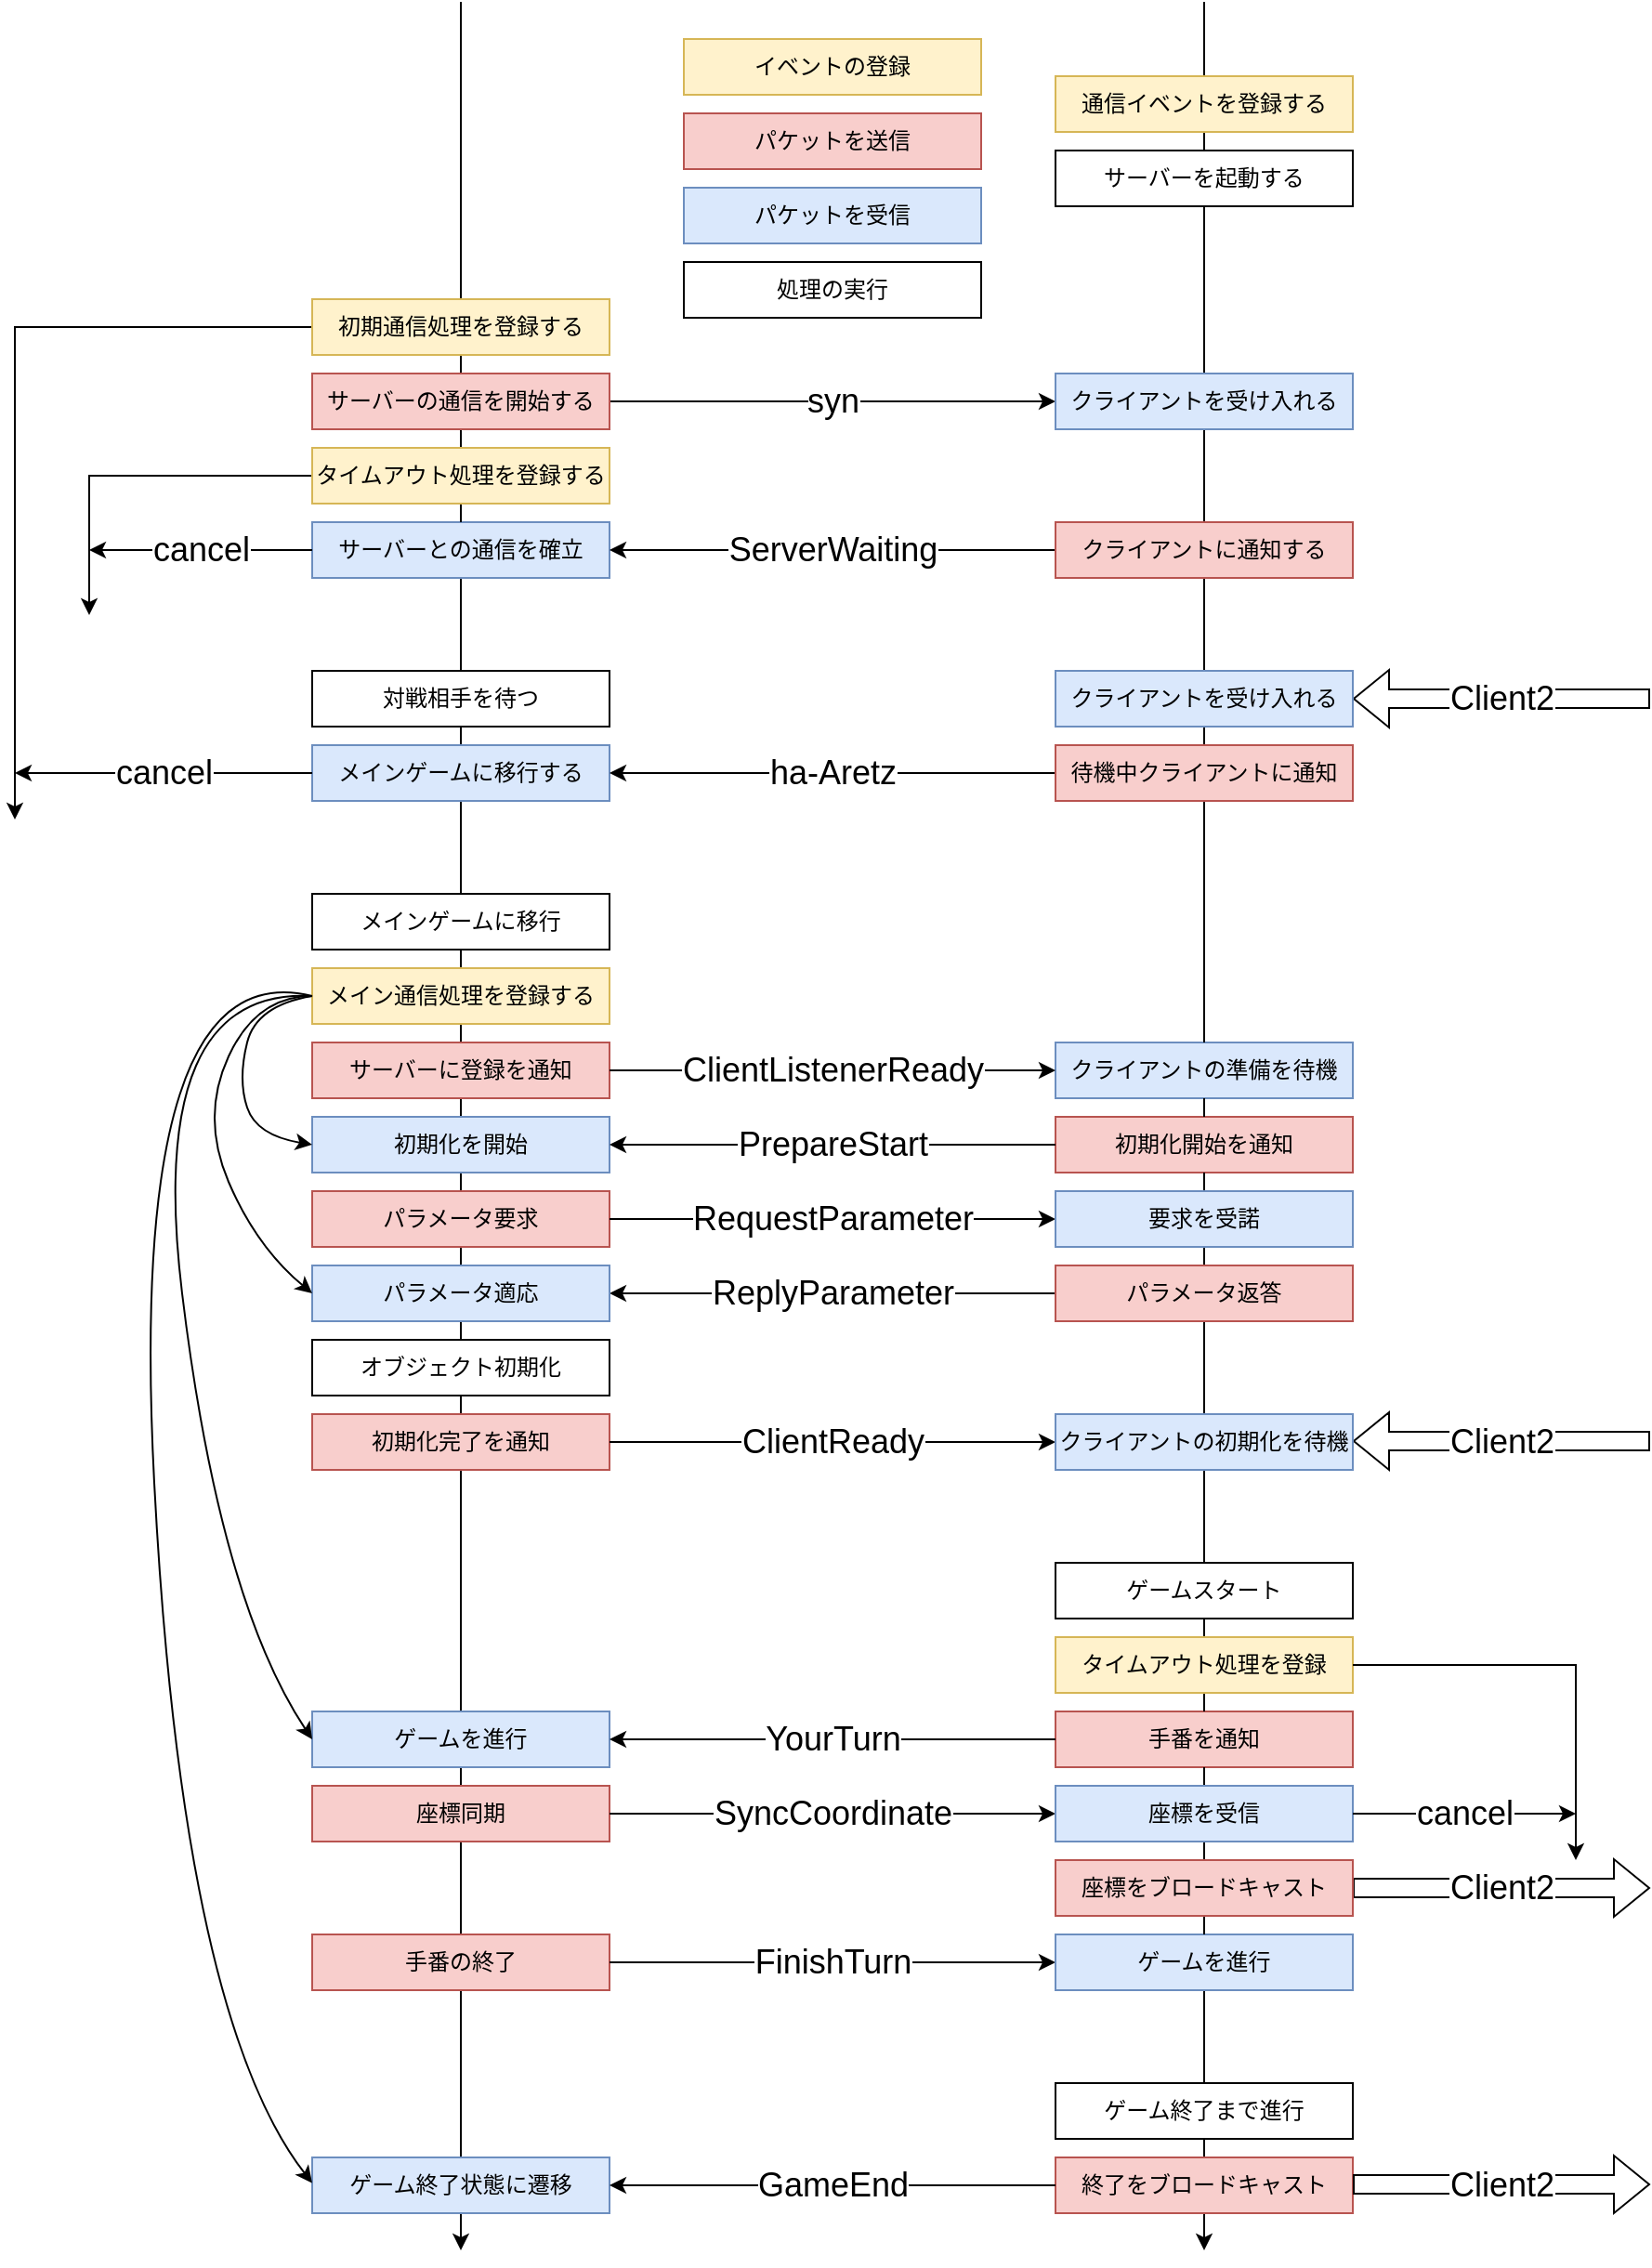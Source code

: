 <mxfile version="16.1.0" type="github"><diagram id="NUluu7tc10zz1xl4WvbY" name="Page-1"><mxGraphModel dx="2268" dy="750" grid="1" gridSize="10" guides="1" tooltips="1" connect="1" arrows="1" fold="1" page="1" pageScale="1" pageWidth="850" pageHeight="1100" math="0" shadow="0"><root><mxCell id="0"/><mxCell id="1" parent="0"/><mxCell id="Td9VAWPzhndQWei5ECP4-1" value="" style="endArrow=classic;html=1;rounded=0;startArrow=none;" edge="1" parent="1" source="Td9VAWPzhndQWei5ECP4-14"><mxGeometry width="50" height="50" relative="1" as="geometry"><mxPoint x="200" y="120" as="sourcePoint"/><mxPoint x="200" y="1250" as="targetPoint"/></mxGeometry></mxCell><mxCell id="Td9VAWPzhndQWei5ECP4-2" value="" style="endArrow=classic;html=1;rounded=0;startArrow=none;" edge="1" parent="1" source="Td9VAWPzhndQWei5ECP4-92"><mxGeometry width="50" height="50" relative="1" as="geometry"><mxPoint x="600" y="40" as="sourcePoint"/><mxPoint x="600" y="1250" as="targetPoint"/></mxGeometry></mxCell><mxCell id="Td9VAWPzhndQWei5ECP4-5" value="" style="endArrow=none;html=1;rounded=0;" edge="1" parent="1" target="Td9VAWPzhndQWei5ECP4-4"><mxGeometry width="50" height="50" relative="1" as="geometry"><mxPoint x="200" y="40" as="sourcePoint"/><mxPoint x="200" y="600" as="targetPoint"/></mxGeometry></mxCell><mxCell id="Td9VAWPzhndQWei5ECP4-8" value="&lt;font style=&quot;font-size: 18px&quot;&gt;syn&lt;/font&gt;" style="endArrow=classic;html=1;rounded=0;exitX=1;exitY=0.5;exitDx=0;exitDy=0;entryX=0;entryY=0.5;entryDx=0;entryDy=0;" edge="1" parent="1" source="Td9VAWPzhndQWei5ECP4-4" target="Td9VAWPzhndQWei5ECP4-9"><mxGeometry width="50" height="50" relative="1" as="geometry"><mxPoint x="410" y="390" as="sourcePoint"/><mxPoint x="460" y="340" as="targetPoint"/><Array as="points"><mxPoint x="400" y="255"/></Array></mxGeometry></mxCell><mxCell id="Td9VAWPzhndQWei5ECP4-13" value="" style="endArrow=classic;html=1;rounded=0;fontSize=18;exitX=0;exitY=0.5;exitDx=0;exitDy=0;" edge="1" parent="1" source="Td9VAWPzhndQWei5ECP4-10"><mxGeometry width="50" height="50" relative="1" as="geometry"><mxPoint x="410" y="440" as="sourcePoint"/><mxPoint y="370" as="targetPoint"/><Array as="points"><mxPoint y="295"/></Array></mxGeometry></mxCell><mxCell id="Td9VAWPzhndQWei5ECP4-14" value="サーバーとの通信を確立" style="rounded=0;whiteSpace=wrap;html=1;fillColor=#dae8fc;strokeColor=#6c8ebf;" vertex="1" parent="1"><mxGeometry x="120" y="320" width="160" height="30" as="geometry"/></mxCell><mxCell id="Td9VAWPzhndQWei5ECP4-15" value="" style="endArrow=none;html=1;rounded=0;startArrow=none;" edge="1" parent="1" source="Td9VAWPzhndQWei5ECP4-4" target="Td9VAWPzhndQWei5ECP4-14"><mxGeometry width="50" height="50" relative="1" as="geometry"><mxPoint x="200" y="270" as="sourcePoint"/><mxPoint x="200" y="600" as="targetPoint"/></mxGeometry></mxCell><mxCell id="Td9VAWPzhndQWei5ECP4-16" value="ServerWaiting" style="endArrow=classic;html=1;rounded=0;fontSize=18;exitX=0;exitY=0.5;exitDx=0;exitDy=0;entryX=1;entryY=0.5;entryDx=0;entryDy=0;" edge="1" parent="1" source="Td9VAWPzhndQWei5ECP4-11" target="Td9VAWPzhndQWei5ECP4-14"><mxGeometry width="50" height="50" relative="1" as="geometry"><mxPoint x="410" y="440" as="sourcePoint"/><mxPoint x="460" y="390" as="targetPoint"/></mxGeometry></mxCell><mxCell id="Td9VAWPzhndQWei5ECP4-17" value="&lt;div&gt;cancel&lt;/div&gt;" style="endArrow=classic;html=1;rounded=0;fontSize=18;exitX=0;exitY=0.5;exitDx=0;exitDy=0;" edge="1" parent="1" source="Td9VAWPzhndQWei5ECP4-14"><mxGeometry width="50" height="50" relative="1" as="geometry"><mxPoint x="410" y="440" as="sourcePoint"/><mxPoint y="335" as="targetPoint"/></mxGeometry></mxCell><mxCell id="Td9VAWPzhndQWei5ECP4-19" value="対戦相手を待つ" style="rounded=0;whiteSpace=wrap;html=1;" vertex="1" parent="1"><mxGeometry x="120" y="400" width="160" height="30" as="geometry"/></mxCell><mxCell id="Td9VAWPzhndQWei5ECP4-26" value="Client2" style="shape=flexArrow;endArrow=classic;html=1;rounded=0;fontSize=18;entryX=1;entryY=0.5;entryDx=0;entryDy=0;" edge="1" parent="1" target="Td9VAWPzhndQWei5ECP4-22"><mxGeometry width="50" height="50" relative="1" as="geometry"><mxPoint x="840" y="415" as="sourcePoint"/><mxPoint x="460" y="330" as="targetPoint"/></mxGeometry></mxCell><mxCell id="Td9VAWPzhndQWei5ECP4-30" value="メインゲームに移行する" style="rounded=0;whiteSpace=wrap;html=1;fillColor=#dae8fc;strokeColor=#6c8ebf;" vertex="1" parent="1"><mxGeometry x="120" y="440" width="160" height="30" as="geometry"/></mxCell><mxCell id="Td9VAWPzhndQWei5ECP4-31" value="ha-Aretz" style="endArrow=classic;html=1;rounded=0;fontSize=18;exitX=0;exitY=0.5;exitDx=0;exitDy=0;entryX=1;entryY=0.5;entryDx=0;entryDy=0;" edge="1" parent="1" source="Td9VAWPzhndQWei5ECP4-28" target="Td9VAWPzhndQWei5ECP4-30"><mxGeometry width="50" height="50" relative="1" as="geometry"><mxPoint x="380" y="410" as="sourcePoint"/><mxPoint x="430" y="360" as="targetPoint"/></mxGeometry></mxCell><mxCell id="Td9VAWPzhndQWei5ECP4-32" value="" style="endArrow=classic;html=1;rounded=0;fontSize=18;exitX=0;exitY=0.5;exitDx=0;exitDy=0;" edge="1" parent="1" source="Td9VAWPzhndQWei5ECP4-12"><mxGeometry width="50" height="50" relative="1" as="geometry"><mxPoint x="380" y="410" as="sourcePoint"/><mxPoint x="-40" y="480" as="targetPoint"/><Array as="points"><mxPoint x="-40" y="215"/></Array></mxGeometry></mxCell><mxCell id="Td9VAWPzhndQWei5ECP4-33" value="" style="endArrow=classic;html=1;rounded=0;fontSize=18;exitX=0;exitY=0.5;exitDx=0;exitDy=0;" edge="1" parent="1" source="Td9VAWPzhndQWei5ECP4-30"><mxGeometry width="50" height="50" relative="1" as="geometry"><mxPoint x="380" y="410" as="sourcePoint"/><mxPoint x="-40" y="455" as="targetPoint"/></mxGeometry></mxCell><mxCell id="Td9VAWPzhndQWei5ECP4-34" value="&lt;div&gt;cancel&lt;/div&gt;" style="edgeLabel;html=1;align=center;verticalAlign=middle;resizable=0;points=[];fontSize=18;" vertex="1" connectable="0" parent="Td9VAWPzhndQWei5ECP4-33"><mxGeometry x="-0.212" y="4" relative="1" as="geometry"><mxPoint x="-17" y="-4" as="offset"/></mxGeometry></mxCell><mxCell id="Td9VAWPzhndQWei5ECP4-35" value="メインゲームに移行" style="rounded=0;whiteSpace=wrap;html=1;" vertex="1" parent="1"><mxGeometry x="120" y="520" width="160" height="30" as="geometry"/></mxCell><mxCell id="Td9VAWPzhndQWei5ECP4-36" value="メイン通信処理を登録する" style="rounded=0;whiteSpace=wrap;html=1;fillColor=#fff2cc;strokeColor=#d6b656;" vertex="1" parent="1"><mxGeometry x="120" y="560" width="160" height="30" as="geometry"/></mxCell><mxCell id="Td9VAWPzhndQWei5ECP4-38" value="サーバーに登録を通知" style="rounded=0;whiteSpace=wrap;html=1;fillColor=#f8cecc;strokeColor=#b85450;" vertex="1" parent="1"><mxGeometry x="120" y="600" width="160" height="30" as="geometry"/></mxCell><mxCell id="Td9VAWPzhndQWei5ECP4-40" value="クライアントの準備を待機" style="rounded=0;whiteSpace=wrap;html=1;fillColor=#dae8fc;strokeColor=#6c8ebf;" vertex="1" parent="1"><mxGeometry x="520" y="600" width="160" height="30" as="geometry"/></mxCell><mxCell id="Td9VAWPzhndQWei5ECP4-41" value="" style="endArrow=none;html=1;rounded=0;" edge="1" parent="1" target="Td9VAWPzhndQWei5ECP4-40"><mxGeometry width="50" height="50" relative="1" as="geometry"><mxPoint x="600" y="40" as="sourcePoint"/><mxPoint x="600" y="760" as="targetPoint"/></mxGeometry></mxCell><mxCell id="Td9VAWPzhndQWei5ECP4-42" value="ClientListenerReady" style="endArrow=classic;html=1;rounded=0;fontSize=18;exitX=1;exitY=0.5;exitDx=0;exitDy=0;entryX=0;entryY=0.5;entryDx=0;entryDy=0;" edge="1" parent="1" source="Td9VAWPzhndQWei5ECP4-38" target="Td9VAWPzhndQWei5ECP4-40"><mxGeometry width="50" height="50" relative="1" as="geometry"><mxPoint x="430" y="470" as="sourcePoint"/><mxPoint x="480" y="420" as="targetPoint"/></mxGeometry></mxCell><mxCell id="Td9VAWPzhndQWei5ECP4-44" value="初期化開始を通知" style="rounded=0;whiteSpace=wrap;html=1;fillColor=#f8cecc;strokeColor=#b85450;" vertex="1" parent="1"><mxGeometry x="520" y="640" width="160" height="30" as="geometry"/></mxCell><mxCell id="Td9VAWPzhndQWei5ECP4-45" value="" style="endArrow=none;html=1;rounded=0;startArrow=none;" edge="1" parent="1" source="Td9VAWPzhndQWei5ECP4-40" target="Td9VAWPzhndQWei5ECP4-44"><mxGeometry width="50" height="50" relative="1" as="geometry"><mxPoint x="600" y="630" as="sourcePoint"/><mxPoint x="600" y="760" as="targetPoint"/></mxGeometry></mxCell><mxCell id="Td9VAWPzhndQWei5ECP4-47" value="初期化を開始" style="rounded=0;whiteSpace=wrap;html=1;fillColor=#dae8fc;strokeColor=#6c8ebf;" vertex="1" parent="1"><mxGeometry x="120" y="640" width="160" height="30" as="geometry"/></mxCell><mxCell id="Td9VAWPzhndQWei5ECP4-48" value="" style="endArrow=classic;html=1;rounded=0;fontSize=18;exitX=0;exitY=0.5;exitDx=0;exitDy=0;entryX=1;entryY=0.5;entryDx=0;entryDy=0;" edge="1" parent="1" source="Td9VAWPzhndQWei5ECP4-44" target="Td9VAWPzhndQWei5ECP4-47"><mxGeometry width="50" height="50" relative="1" as="geometry"><mxPoint x="430" y="620" as="sourcePoint"/><mxPoint x="480" y="570" as="targetPoint"/></mxGeometry></mxCell><mxCell id="Td9VAWPzhndQWei5ECP4-51" value="PrepareStart" style="edgeLabel;html=1;align=center;verticalAlign=middle;resizable=0;points=[];fontSize=18;" vertex="1" connectable="0" parent="Td9VAWPzhndQWei5ECP4-48"><mxGeometry x="-0.125" y="2" relative="1" as="geometry"><mxPoint x="-15" y="-2" as="offset"/></mxGeometry></mxCell><mxCell id="Td9VAWPzhndQWei5ECP4-54" value="" style="curved=1;endArrow=classic;html=1;rounded=0;fontSize=18;exitX=0;exitY=0.5;exitDx=0;exitDy=0;entryX=0;entryY=0.5;entryDx=0;entryDy=0;" edge="1" parent="1" source="Td9VAWPzhndQWei5ECP4-36" target="Td9VAWPzhndQWei5ECP4-47"><mxGeometry width="50" height="50" relative="1" as="geometry"><mxPoint x="430" y="530" as="sourcePoint"/><mxPoint x="480" y="480" as="targetPoint"/><Array as="points"><mxPoint x="90" y="580"/><mxPoint x="80" y="620"/><mxPoint x="90" y="650"/></Array></mxGeometry></mxCell><mxCell id="Td9VAWPzhndQWei5ECP4-55" value="パラメータ要求" style="rounded=0;whiteSpace=wrap;html=1;fillColor=#f8cecc;strokeColor=#b85450;" vertex="1" parent="1"><mxGeometry x="120" y="680" width="160" height="30" as="geometry"/></mxCell><mxCell id="Td9VAWPzhndQWei5ECP4-59" value="" style="endArrow=classic;html=1;rounded=0;fontSize=18;exitX=1;exitY=0.5;exitDx=0;exitDy=0;entryX=0;entryY=0.5;entryDx=0;entryDy=0;" edge="1" parent="1" source="Td9VAWPzhndQWei5ECP4-55" target="Td9VAWPzhndQWei5ECP4-57"><mxGeometry width="50" height="50" relative="1" as="geometry"><mxPoint x="430" y="770" as="sourcePoint"/><mxPoint x="480" y="720" as="targetPoint"/></mxGeometry></mxCell><mxCell id="Td9VAWPzhndQWei5ECP4-61" value="RequestParameter" style="edgeLabel;html=1;align=center;verticalAlign=middle;resizable=0;points=[];fontSize=18;" vertex="1" connectable="0" parent="Td9VAWPzhndQWei5ECP4-59"><mxGeometry x="0.325" relative="1" as="geometry"><mxPoint x="-39" as="offset"/></mxGeometry></mxCell><mxCell id="Td9VAWPzhndQWei5ECP4-63" value="" style="endArrow=classic;html=1;rounded=0;fontSize=18;exitX=0;exitY=0.5;exitDx=0;exitDy=0;entryX=1;entryY=0.5;entryDx=0;entryDy=0;" edge="1" parent="1" source="Td9VAWPzhndQWei5ECP4-62" target="Td9VAWPzhndQWei5ECP4-64"><mxGeometry width="50" height="50" relative="1" as="geometry"><mxPoint x="430" y="770" as="sourcePoint"/><mxPoint x="480" y="720" as="targetPoint"/></mxGeometry></mxCell><mxCell id="Td9VAWPzhndQWei5ECP4-65" value="ReplyParameter" style="edgeLabel;html=1;align=center;verticalAlign=middle;resizable=0;points=[];fontSize=18;" vertex="1" connectable="0" parent="Td9VAWPzhndQWei5ECP4-63"><mxGeometry x="-0.333" y="2" relative="1" as="geometry"><mxPoint x="-40" y="-2" as="offset"/></mxGeometry></mxCell><mxCell id="Td9VAWPzhndQWei5ECP4-64" value="パラメータ適応" style="rounded=0;whiteSpace=wrap;html=1;fillColor=#dae8fc;strokeColor=#6c8ebf;" vertex="1" parent="1"><mxGeometry x="120" y="720" width="160" height="30" as="geometry"/></mxCell><mxCell id="Td9VAWPzhndQWei5ECP4-66" value="" style="curved=1;endArrow=classic;html=1;rounded=0;fontSize=18;exitX=0;exitY=0.5;exitDx=0;exitDy=0;entryX=0;entryY=0.5;entryDx=0;entryDy=0;" edge="1" parent="1" source="Td9VAWPzhndQWei5ECP4-36" target="Td9VAWPzhndQWei5ECP4-64"><mxGeometry width="50" height="50" relative="1" as="geometry"><mxPoint x="130" y="585" as="sourcePoint"/><mxPoint x="130" y="665" as="targetPoint"/><Array as="points"><mxPoint x="90" y="575"/><mxPoint x="60" y="640"/><mxPoint x="90" y="710"/></Array></mxGeometry></mxCell><mxCell id="Td9VAWPzhndQWei5ECP4-67" value="オブジェクト初期化" style="rounded=0;whiteSpace=wrap;html=1;" vertex="1" parent="1"><mxGeometry x="120" y="760" width="160" height="30" as="geometry"/></mxCell><mxCell id="Td9VAWPzhndQWei5ECP4-68" value="初期化完了を通知" style="rounded=0;whiteSpace=wrap;html=1;fillColor=#f8cecc;strokeColor=#b85450;" vertex="1" parent="1"><mxGeometry x="120" y="800" width="160" height="30" as="geometry"/></mxCell><mxCell id="Td9VAWPzhndQWei5ECP4-69" value="" style="endArrow=classic;html=1;rounded=0;fontSize=18;entryX=0;entryY=0.5;entryDx=0;entryDy=0;exitX=1;exitY=0.5;exitDx=0;exitDy=0;" edge="1" parent="1" source="Td9VAWPzhndQWei5ECP4-68" target="Td9VAWPzhndQWei5ECP4-70"><mxGeometry width="50" height="50" relative="1" as="geometry"><mxPoint x="280" y="810" as="sourcePoint"/><mxPoint x="330" y="760" as="targetPoint"/></mxGeometry></mxCell><mxCell id="Td9VAWPzhndQWei5ECP4-71" value="ClientReady" style="edgeLabel;html=1;align=center;verticalAlign=middle;resizable=0;points=[];fontSize=18;" vertex="1" connectable="0" parent="Td9VAWPzhndQWei5ECP4-69"><mxGeometry x="0.325" y="-1" relative="1" as="geometry"><mxPoint x="-39" y="-1" as="offset"/></mxGeometry></mxCell><mxCell id="Td9VAWPzhndQWei5ECP4-72" value="Client2" style="shape=flexArrow;endArrow=classic;html=1;rounded=0;fontSize=18;entryX=1;entryY=0.5;entryDx=0;entryDy=0;" edge="1" parent="1"><mxGeometry width="50" height="50" relative="1" as="geometry"><mxPoint x="840" y="814.5" as="sourcePoint"/><mxPoint x="680" y="814.5" as="targetPoint"/></mxGeometry></mxCell><mxCell id="Td9VAWPzhndQWei5ECP4-75" value="手番を通知" style="rounded=0;whiteSpace=wrap;html=1;fillColor=#f8cecc;strokeColor=#b85450;" vertex="1" parent="1"><mxGeometry x="520" y="960" width="160" height="30" as="geometry"/></mxCell><mxCell id="Td9VAWPzhndQWei5ECP4-76" value="" style="endArrow=none;html=1;rounded=0;startArrow=none;" edge="1" parent="1" source="Td9VAWPzhndQWei5ECP4-44" target="Td9VAWPzhndQWei5ECP4-75"><mxGeometry width="50" height="50" relative="1" as="geometry"><mxPoint x="600" y="670" as="sourcePoint"/><mxPoint x="600" y="1090" as="targetPoint"/></mxGeometry></mxCell><mxCell id="Td9VAWPzhndQWei5ECP4-77" value="ゲームを進行" style="rounded=0;whiteSpace=wrap;html=1;fillColor=#dae8fc;strokeColor=#6c8ebf;" vertex="1" parent="1"><mxGeometry x="120" y="960" width="160" height="30" as="geometry"/></mxCell><mxCell id="Td9VAWPzhndQWei5ECP4-78" value="" style="endArrow=classic;html=1;rounded=0;fontSize=18;exitX=0;exitY=0.5;exitDx=0;exitDy=0;entryX=1;entryY=0.5;entryDx=0;entryDy=0;" edge="1" parent="1" source="Td9VAWPzhndQWei5ECP4-75" target="Td9VAWPzhndQWei5ECP4-77"><mxGeometry width="50" height="50" relative="1" as="geometry"><mxPoint x="430" y="920" as="sourcePoint"/><mxPoint x="480" y="870" as="targetPoint"/></mxGeometry></mxCell><mxCell id="Td9VAWPzhndQWei5ECP4-82" value="YourTurn" style="edgeLabel;html=1;align=center;verticalAlign=middle;resizable=0;points=[];fontSize=18;" vertex="1" connectable="0" parent="Td9VAWPzhndQWei5ECP4-78"><mxGeometry x="-0.108" y="1" relative="1" as="geometry"><mxPoint x="-13" y="-1" as="offset"/></mxGeometry></mxCell><mxCell id="Td9VAWPzhndQWei5ECP4-57" value="要求を受諾" style="rounded=0;whiteSpace=wrap;html=1;fillColor=#dae8fc;strokeColor=#6c8ebf;" vertex="1" parent="1"><mxGeometry x="520" y="680" width="160" height="30" as="geometry"/></mxCell><mxCell id="Td9VAWPzhndQWei5ECP4-62" value="パラメータ返答" style="rounded=0;whiteSpace=wrap;html=1;fillColor=#f8cecc;strokeColor=#b85450;" vertex="1" parent="1"><mxGeometry x="520" y="720" width="160" height="30" as="geometry"/></mxCell><mxCell id="Td9VAWPzhndQWei5ECP4-70" value="クライアントの初期化を待機" style="rounded=0;whiteSpace=wrap;html=1;fillColor=#dae8fc;strokeColor=#6c8ebf;" vertex="1" parent="1"><mxGeometry x="520" y="800" width="160" height="30" as="geometry"/></mxCell><mxCell id="Td9VAWPzhndQWei5ECP4-73" value="ゲームスタート" style="rounded=0;whiteSpace=wrap;html=1;" vertex="1" parent="1"><mxGeometry x="520" y="880" width="160" height="30" as="geometry"/></mxCell><mxCell id="Td9VAWPzhndQWei5ECP4-74" value="タイムアウト処理を登録" style="rounded=0;whiteSpace=wrap;html=1;fillColor=#fff2cc;strokeColor=#d6b656;" vertex="1" parent="1"><mxGeometry x="520" y="920" width="160" height="30" as="geometry"/></mxCell><mxCell id="Td9VAWPzhndQWei5ECP4-4" value="&lt;div&gt;サーバーの通信を開始する&lt;/div&gt;" style="rounded=0;whiteSpace=wrap;html=1;fillColor=#f8cecc;strokeColor=#b85450;" vertex="1" parent="1"><mxGeometry x="120" y="240" width="160" height="30" as="geometry"/></mxCell><mxCell id="Td9VAWPzhndQWei5ECP4-6" value="通信イベントを登録する" style="rounded=0;whiteSpace=wrap;html=1;fillColor=#fff2cc;strokeColor=#d6b656;" vertex="1" parent="1"><mxGeometry x="520" y="80" width="160" height="30" as="geometry"/></mxCell><mxCell id="Td9VAWPzhndQWei5ECP4-7" value="サーバーを起動する" style="rounded=0;whiteSpace=wrap;html=1;" vertex="1" parent="1"><mxGeometry x="520" y="120" width="160" height="30" as="geometry"/></mxCell><mxCell id="Td9VAWPzhndQWei5ECP4-9" value="クライアントを受け入れる" style="rounded=0;whiteSpace=wrap;html=1;fillColor=#dae8fc;strokeColor=#6c8ebf;" vertex="1" parent="1"><mxGeometry x="520" y="240" width="160" height="30" as="geometry"/></mxCell><mxCell id="Td9VAWPzhndQWei5ECP4-10" value="タイムアウト処理を登録する" style="rounded=0;whiteSpace=wrap;html=1;fillColor=#fff2cc;strokeColor=#d6b656;" vertex="1" parent="1"><mxGeometry x="120" y="280" width="160" height="30" as="geometry"/></mxCell><mxCell id="Td9VAWPzhndQWei5ECP4-11" value="クライアントに通知する" style="rounded=0;whiteSpace=wrap;html=1;fillColor=#f8cecc;strokeColor=#b85450;" vertex="1" parent="1"><mxGeometry x="520" y="320" width="160" height="30" as="geometry"/></mxCell><mxCell id="Td9VAWPzhndQWei5ECP4-12" value="初期通信処理を登録する" style="rounded=0;whiteSpace=wrap;html=1;fillColor=#fff2cc;strokeColor=#d6b656;" vertex="1" parent="1"><mxGeometry x="120" y="200" width="160" height="30" as="geometry"/></mxCell><mxCell id="Td9VAWPzhndQWei5ECP4-22" value="クライアントを受け入れる" style="rounded=0;whiteSpace=wrap;html=1;fillColor=#dae8fc;strokeColor=#6c8ebf;" vertex="1" parent="1"><mxGeometry x="520" y="400" width="160" height="30" as="geometry"/></mxCell><mxCell id="Td9VAWPzhndQWei5ECP4-28" value="待機中クライアントに通知" style="rounded=0;whiteSpace=wrap;html=1;fillColor=#f8cecc;strokeColor=#b85450;" vertex="1" parent="1"><mxGeometry x="520" y="440" width="160" height="30" as="geometry"/></mxCell><mxCell id="Td9VAWPzhndQWei5ECP4-79" value="" style="curved=1;endArrow=classic;html=1;rounded=0;fontSize=18;exitX=0;exitY=0.5;exitDx=0;exitDy=0;entryX=0;entryY=0.5;entryDx=0;entryDy=0;" edge="1" parent="1" source="Td9VAWPzhndQWei5ECP4-36" target="Td9VAWPzhndQWei5ECP4-77"><mxGeometry width="50" height="50" relative="1" as="geometry"><mxPoint x="430" y="800" as="sourcePoint"/><mxPoint x="480" y="750" as="targetPoint"/><Array as="points"><mxPoint x="30" y="570"/><mxPoint x="70" y="900"/></Array></mxGeometry></mxCell><mxCell id="Td9VAWPzhndQWei5ECP4-80" value="手番の終了" style="rounded=0;whiteSpace=wrap;html=1;fillColor=#f8cecc;strokeColor=#b85450;" vertex="1" parent="1"><mxGeometry x="120" y="1080" width="160" height="30" as="geometry"/></mxCell><mxCell id="Td9VAWPzhndQWei5ECP4-81" value="座標同期" style="rounded=0;whiteSpace=wrap;html=1;fillColor=#f8cecc;strokeColor=#b85450;" vertex="1" parent="1"><mxGeometry x="120" y="1000" width="160" height="30" as="geometry"/></mxCell><mxCell id="Td9VAWPzhndQWei5ECP4-83" value="" style="endArrow=classic;html=1;rounded=0;fontSize=18;exitX=1;exitY=0.5;exitDx=0;exitDy=0;entryX=0;entryY=0.5;entryDx=0;entryDy=0;" edge="1" parent="1" source="Td9VAWPzhndQWei5ECP4-80" target="Td9VAWPzhndQWei5ECP4-92"><mxGeometry width="50" height="50" relative="1" as="geometry"><mxPoint x="430" y="1040" as="sourcePoint"/><mxPoint x="440" y="1110" as="targetPoint"/></mxGeometry></mxCell><mxCell id="Td9VAWPzhndQWei5ECP4-96" value="FinishTurn" style="edgeLabel;html=1;align=center;verticalAlign=middle;resizable=0;points=[];fontSize=18;" vertex="1" connectable="0" parent="Td9VAWPzhndQWei5ECP4-83"><mxGeometry x="-0.325" y="1" relative="1" as="geometry"><mxPoint x="39" y="1" as="offset"/></mxGeometry></mxCell><mxCell id="Td9VAWPzhndQWei5ECP4-87" value="" style="endArrow=classic;html=1;rounded=0;fontSize=18;exitX=1;exitY=0.5;exitDx=0;exitDy=0;entryX=0;entryY=0.5;entryDx=0;entryDy=0;" edge="1" parent="1" source="Td9VAWPzhndQWei5ECP4-81" target="Td9VAWPzhndQWei5ECP4-86"><mxGeometry width="50" height="50" relative="1" as="geometry"><mxPoint x="430" y="1100" as="sourcePoint"/><mxPoint x="480" y="1050" as="targetPoint"/></mxGeometry></mxCell><mxCell id="Td9VAWPzhndQWei5ECP4-88" value="SyncCoordinate" style="edgeLabel;html=1;align=center;verticalAlign=middle;resizable=0;points=[];fontSize=18;" vertex="1" connectable="0" parent="Td9VAWPzhndQWei5ECP4-87"><mxGeometry x="0.333" y="-1" relative="1" as="geometry"><mxPoint x="-40" y="-1" as="offset"/></mxGeometry></mxCell><mxCell id="Td9VAWPzhndQWei5ECP4-90" value="" style="shape=flexArrow;endArrow=classic;html=1;rounded=0;fontSize=18;exitX=1;exitY=0.5;exitDx=0;exitDy=0;" edge="1" parent="1" source="Td9VAWPzhndQWei5ECP4-89"><mxGeometry width="50" height="50" relative="1" as="geometry"><mxPoint x="430" y="1100" as="sourcePoint"/><mxPoint x="840" y="1055" as="targetPoint"/></mxGeometry></mxCell><mxCell id="Td9VAWPzhndQWei5ECP4-91" value="Client2" style="edgeLabel;html=1;align=center;verticalAlign=middle;resizable=0;points=[];fontSize=18;" vertex="1" connectable="0" parent="Td9VAWPzhndQWei5ECP4-90"><mxGeometry x="-0.388" relative="1" as="geometry"><mxPoint x="31" as="offset"/></mxGeometry></mxCell><mxCell id="Td9VAWPzhndQWei5ECP4-92" value="ゲームを進行" style="rounded=0;whiteSpace=wrap;html=1;fillColor=#dae8fc;strokeColor=#6c8ebf;" vertex="1" parent="1"><mxGeometry x="520" y="1080" width="160" height="30" as="geometry"/></mxCell><mxCell id="Td9VAWPzhndQWei5ECP4-93" value="" style="endArrow=none;html=1;rounded=0;startArrow=none;" edge="1" parent="1" source="Td9VAWPzhndQWei5ECP4-75" target="Td9VAWPzhndQWei5ECP4-92"><mxGeometry width="50" height="50" relative="1" as="geometry"><mxPoint x="600" y="990" as="sourcePoint"/><mxPoint x="600" y="1190" as="targetPoint"/></mxGeometry></mxCell><mxCell id="Td9VAWPzhndQWei5ECP4-94" value="ゲーム終了まで進行" style="rounded=0;whiteSpace=wrap;html=1;" vertex="1" parent="1"><mxGeometry x="520" y="1160" width="160" height="30" as="geometry"/></mxCell><mxCell id="Td9VAWPzhndQWei5ECP4-95" value="ゲーム終了状態に遷移" style="rounded=0;whiteSpace=wrap;html=1;fillColor=#dae8fc;strokeColor=#6c8ebf;" vertex="1" parent="1"><mxGeometry x="120" y="1200" width="160" height="30" as="geometry"/></mxCell><mxCell id="Td9VAWPzhndQWei5ECP4-97" value="終了をブロードキャスト" style="rounded=0;whiteSpace=wrap;html=1;fillColor=#f8cecc;strokeColor=#b85450;" vertex="1" parent="1"><mxGeometry x="520" y="1200" width="160" height="30" as="geometry"/></mxCell><mxCell id="Td9VAWPzhndQWei5ECP4-86" value="座標を受信" style="rounded=0;whiteSpace=wrap;html=1;fillColor=#dae8fc;strokeColor=#6c8ebf;" vertex="1" parent="1"><mxGeometry x="520" y="1000" width="160" height="30" as="geometry"/></mxCell><mxCell id="Td9VAWPzhndQWei5ECP4-89" value="座標をブロードキャスト" style="rounded=0;whiteSpace=wrap;html=1;fillColor=#f8cecc;strokeColor=#b85450;" vertex="1" parent="1"><mxGeometry x="520" y="1040" width="160" height="30" as="geometry"/></mxCell><mxCell id="Td9VAWPzhndQWei5ECP4-99" value="" style="endArrow=classic;html=1;rounded=0;fontSize=18;exitX=0;exitY=0.5;exitDx=0;exitDy=0;entryX=1;entryY=0.5;entryDx=0;entryDy=0;" edge="1" parent="1" source="Td9VAWPzhndQWei5ECP4-97" target="Td9VAWPzhndQWei5ECP4-95"><mxGeometry width="50" height="50" relative="1" as="geometry"><mxPoint x="430" y="1100" as="sourcePoint"/><mxPoint x="480" y="1050" as="targetPoint"/></mxGeometry></mxCell><mxCell id="Td9VAWPzhndQWei5ECP4-100" value="GameEnd" style="edgeLabel;html=1;align=center;verticalAlign=middle;resizable=0;points=[];fontSize=18;" vertex="1" connectable="0" parent="Td9VAWPzhndQWei5ECP4-99"><mxGeometry x="0.333" y="-1" relative="1" as="geometry"><mxPoint x="40" y="1" as="offset"/></mxGeometry></mxCell><mxCell id="Td9VAWPzhndQWei5ECP4-101" value="" style="shape=flexArrow;endArrow=classic;html=1;rounded=0;fontSize=18;exitX=1;exitY=0.5;exitDx=0;exitDy=0;" edge="1" parent="1"><mxGeometry width="50" height="50" relative="1" as="geometry"><mxPoint x="680" y="1214.5" as="sourcePoint"/><mxPoint x="840" y="1214.5" as="targetPoint"/></mxGeometry></mxCell><mxCell id="Td9VAWPzhndQWei5ECP4-102" value="Client2" style="edgeLabel;html=1;align=center;verticalAlign=middle;resizable=0;points=[];fontSize=18;" vertex="1" connectable="0" parent="Td9VAWPzhndQWei5ECP4-101"><mxGeometry x="-0.388" relative="1" as="geometry"><mxPoint x="31" as="offset"/></mxGeometry></mxCell><mxCell id="Td9VAWPzhndQWei5ECP4-103" value="" style="endArrow=classic;html=1;rounded=0;fontSize=18;exitX=1;exitY=0.5;exitDx=0;exitDy=0;" edge="1" parent="1" source="Td9VAWPzhndQWei5ECP4-74"><mxGeometry width="50" height="50" relative="1" as="geometry"><mxPoint x="510" y="1040" as="sourcePoint"/><mxPoint x="800" y="1040" as="targetPoint"/><Array as="points"><mxPoint x="800" y="935"/></Array></mxGeometry></mxCell><mxCell id="Td9VAWPzhndQWei5ECP4-104" value="" style="endArrow=classic;html=1;rounded=0;fontSize=18;exitX=1;exitY=0.5;exitDx=0;exitDy=0;" edge="1" parent="1" source="Td9VAWPzhndQWei5ECP4-86"><mxGeometry width="50" height="50" relative="1" as="geometry"><mxPoint x="510" y="1040" as="sourcePoint"/><mxPoint x="800" y="1015" as="targetPoint"/></mxGeometry></mxCell><mxCell id="Td9VAWPzhndQWei5ECP4-105" value="cancel" style="edgeLabel;html=1;align=center;verticalAlign=middle;resizable=0;points=[];fontSize=18;" vertex="1" connectable="0" parent="Td9VAWPzhndQWei5ECP4-104"><mxGeometry x="-0.425" y="-3" relative="1" as="geometry"><mxPoint x="25" y="-3" as="offset"/></mxGeometry></mxCell><mxCell id="Td9VAWPzhndQWei5ECP4-106" value="" style="curved=1;endArrow=classic;html=1;rounded=0;fontSize=18;exitX=0;exitY=0.5;exitDx=0;exitDy=0;" edge="1" parent="1" source="Td9VAWPzhndQWei5ECP4-36"><mxGeometry width="50" height="50" relative="1" as="geometry"><mxPoint x="120" y="581.25" as="sourcePoint"/><mxPoint x="120" y="1213.75" as="targetPoint"/><Array as="points"><mxPoint x="20" y="550"/><mxPoint x="50" y="1123.75"/></Array></mxGeometry></mxCell><mxCell id="Td9VAWPzhndQWei5ECP4-108" value="パケットを送信" style="rounded=0;whiteSpace=wrap;html=1;fillColor=#f8cecc;strokeColor=#b85450;" vertex="1" parent="1"><mxGeometry x="320" y="100" width="160" height="30" as="geometry"/></mxCell><mxCell id="Td9VAWPzhndQWei5ECP4-109" value="イベントの登録" style="rounded=0;whiteSpace=wrap;html=1;fillColor=#fff2cc;strokeColor=#d6b656;" vertex="1" parent="1"><mxGeometry x="320" y="60" width="160" height="30" as="geometry"/></mxCell><mxCell id="Td9VAWPzhndQWei5ECP4-110" value="パケットを受信" style="rounded=0;whiteSpace=wrap;html=1;fillColor=#dae8fc;strokeColor=#6c8ebf;" vertex="1" parent="1"><mxGeometry x="320" y="140" width="160" height="30" as="geometry"/></mxCell><mxCell id="Td9VAWPzhndQWei5ECP4-111" value="処理の実行" style="rounded=0;whiteSpace=wrap;html=1;" vertex="1" parent="1"><mxGeometry x="320" y="180" width="160" height="30" as="geometry"/></mxCell></root></mxGraphModel></diagram></mxfile>